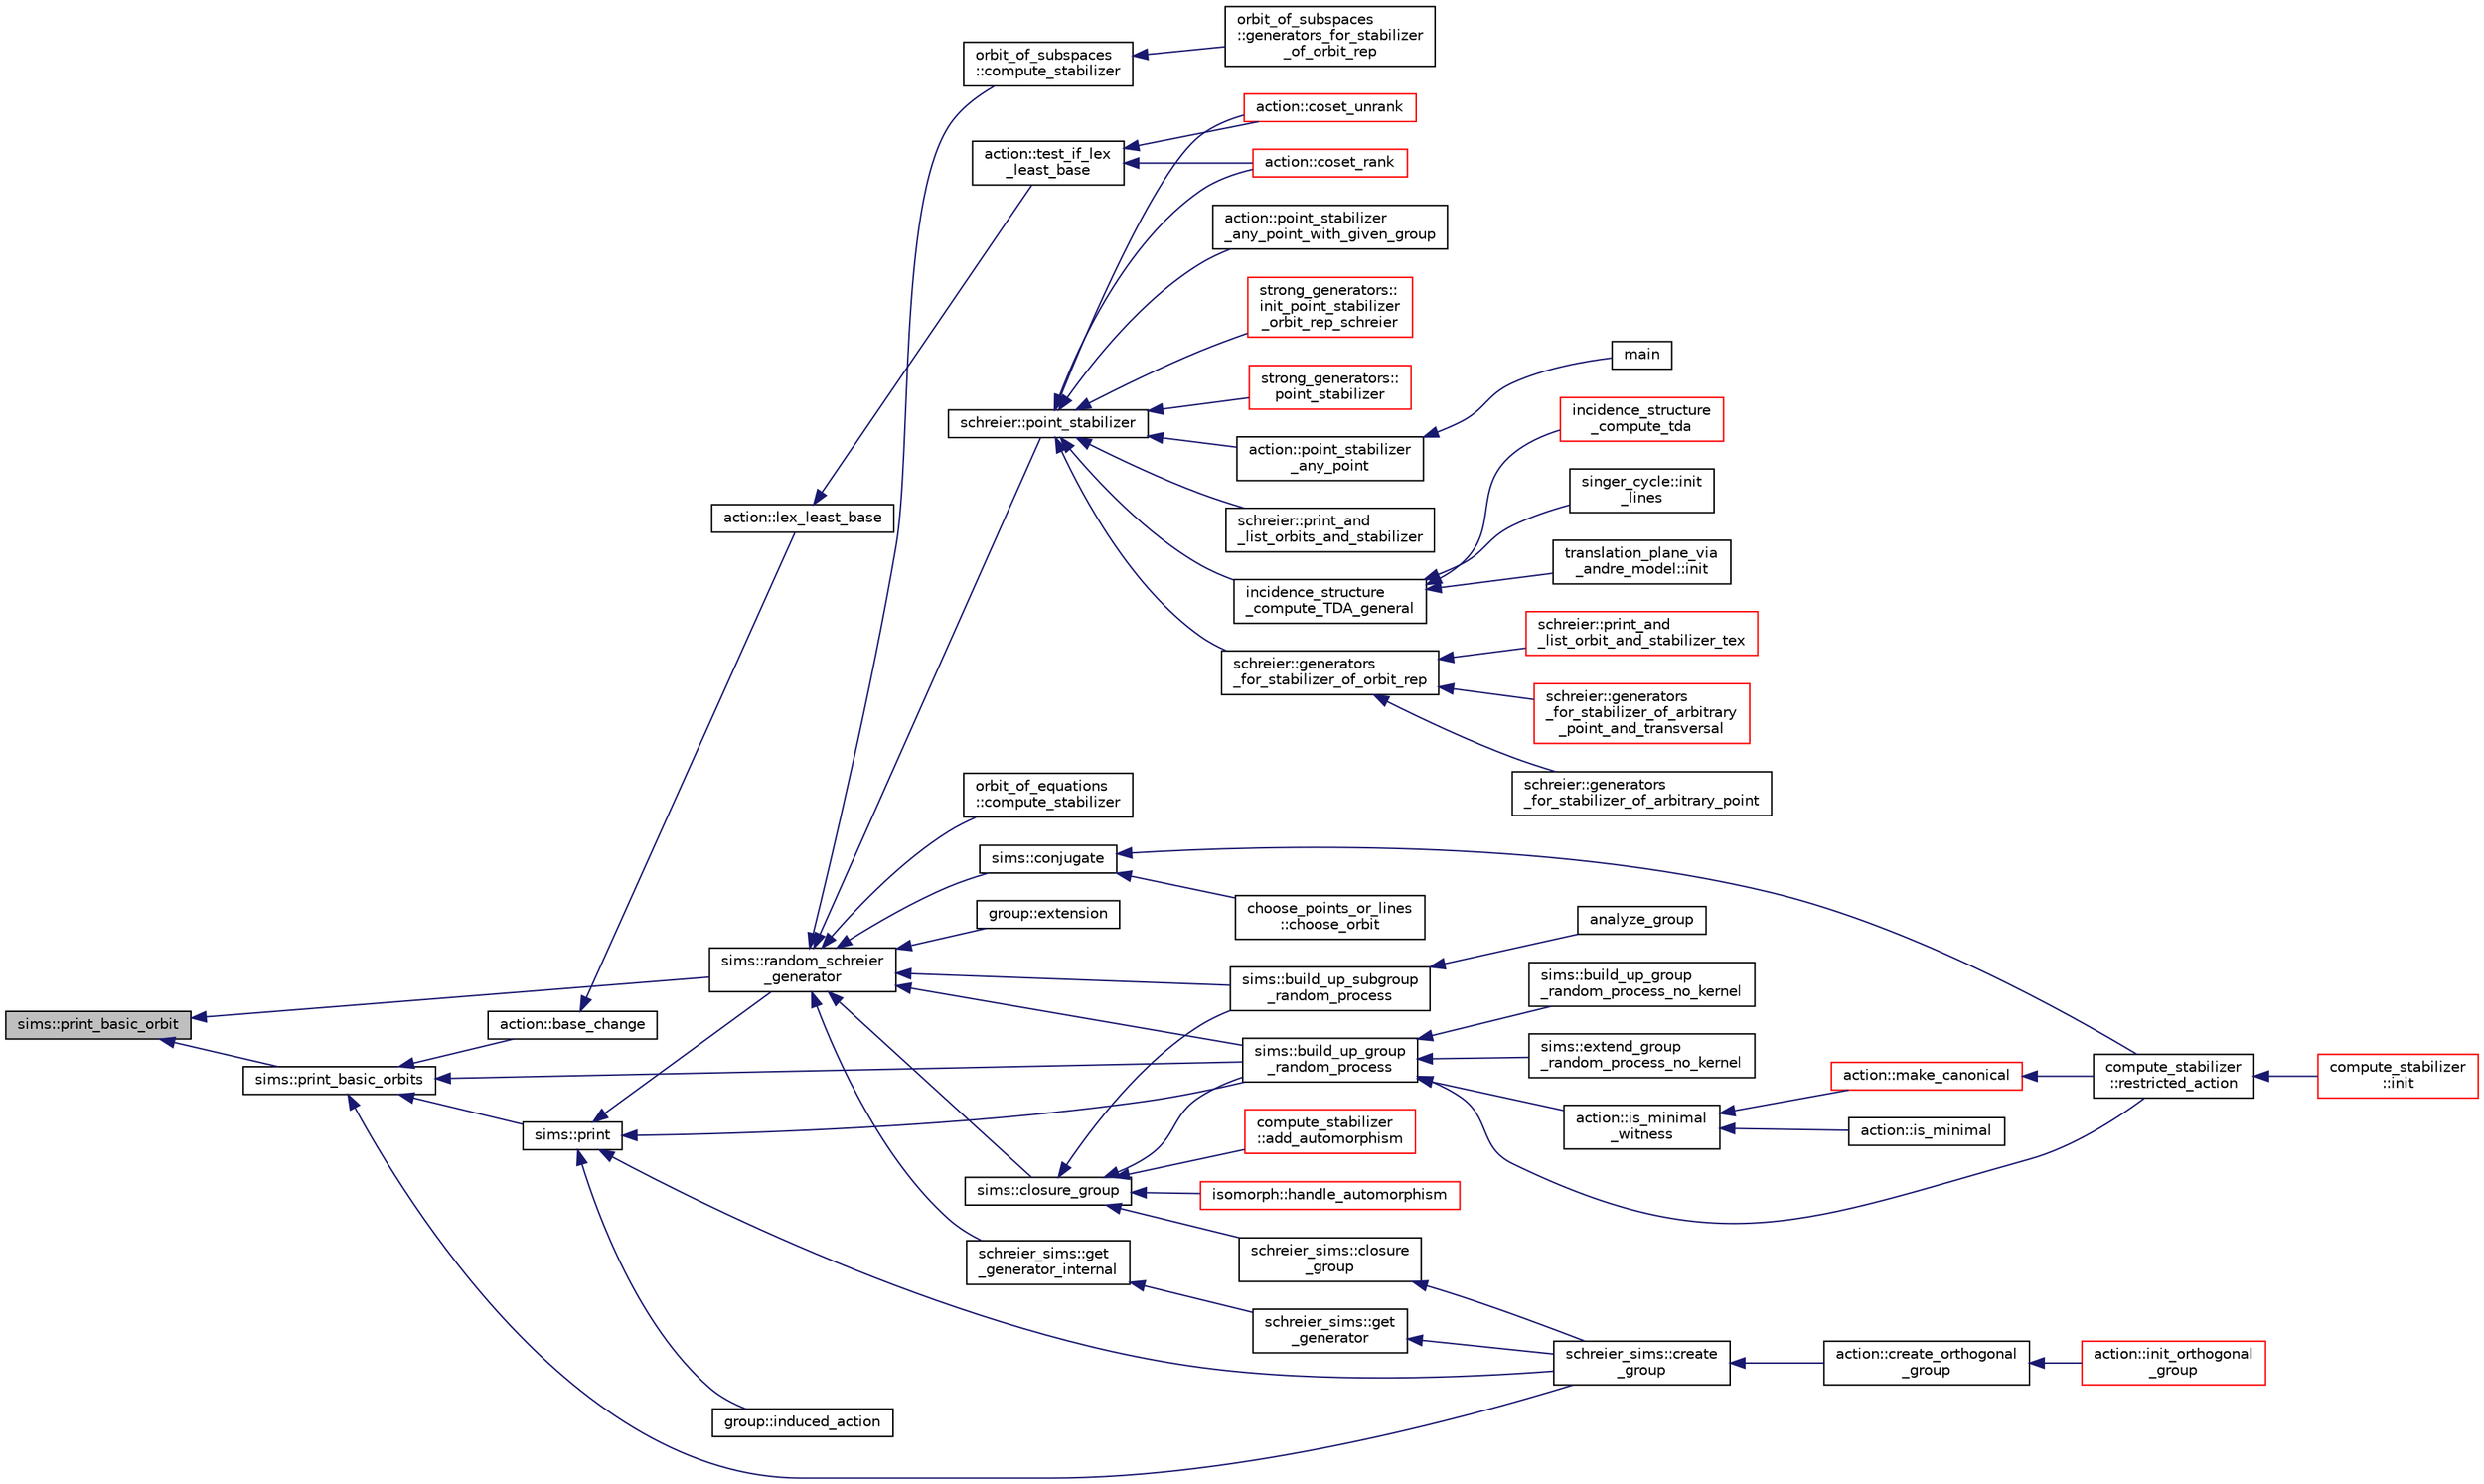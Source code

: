 digraph "sims::print_basic_orbit"
{
  edge [fontname="Helvetica",fontsize="10",labelfontname="Helvetica",labelfontsize="10"];
  node [fontname="Helvetica",fontsize="10",shape=record];
  rankdir="LR";
  Node8493 [label="sims::print_basic_orbit",height=0.2,width=0.4,color="black", fillcolor="grey75", style="filled", fontcolor="black"];
  Node8493 -> Node8494 [dir="back",color="midnightblue",fontsize="10",style="solid",fontname="Helvetica"];
  Node8494 [label="sims::print_basic_orbits",height=0.2,width=0.4,color="black", fillcolor="white", style="filled",URL="$d9/df3/classsims.html#ab26955fba9bb5a6fe176b4f12d0a6c5a"];
  Node8494 -> Node8495 [dir="back",color="midnightblue",fontsize="10",style="solid",fontname="Helvetica"];
  Node8495 [label="action::base_change",height=0.2,width=0.4,color="black", fillcolor="white", style="filled",URL="$d2/d86/classaction.html#a1cab1a81da804692affaf9b7060c90f6"];
  Node8495 -> Node8496 [dir="back",color="midnightblue",fontsize="10",style="solid",fontname="Helvetica"];
  Node8496 [label="action::lex_least_base",height=0.2,width=0.4,color="black", fillcolor="white", style="filled",URL="$d2/d86/classaction.html#a9a2ef76acebb468140a74f3a6af8eb88"];
  Node8496 -> Node8497 [dir="back",color="midnightblue",fontsize="10",style="solid",fontname="Helvetica"];
  Node8497 [label="action::test_if_lex\l_least_base",height=0.2,width=0.4,color="black", fillcolor="white", style="filled",URL="$d2/d86/classaction.html#afb63a2be19013fcf35337553d7c08eda"];
  Node8497 -> Node8498 [dir="back",color="midnightblue",fontsize="10",style="solid",fontname="Helvetica"];
  Node8498 [label="action::coset_unrank",height=0.2,width=0.4,color="red", fillcolor="white", style="filled",URL="$d2/d86/classaction.html#aeabf488f671d4e77a8a892eb58d82b34"];
  Node8497 -> Node8530 [dir="back",color="midnightblue",fontsize="10",style="solid",fontname="Helvetica"];
  Node8530 [label="action::coset_rank",height=0.2,width=0.4,color="red", fillcolor="white", style="filled",URL="$d2/d86/classaction.html#a5757c5b9562366be88526cc943c015e0"];
  Node8494 -> Node8534 [dir="back",color="midnightblue",fontsize="10",style="solid",fontname="Helvetica"];
  Node8534 [label="schreier_sims::create\l_group",height=0.2,width=0.4,color="black", fillcolor="white", style="filled",URL="$d0/da8/classschreier__sims.html#a1423aec8f5f7f69d0518cd4e69e29b07"];
  Node8534 -> Node8535 [dir="back",color="midnightblue",fontsize="10",style="solid",fontname="Helvetica"];
  Node8535 [label="action::create_orthogonal\l_group",height=0.2,width=0.4,color="black", fillcolor="white", style="filled",URL="$d2/d86/classaction.html#a9ec9857e52b35c91c52964a1c5701128"];
  Node8535 -> Node8536 [dir="back",color="midnightblue",fontsize="10",style="solid",fontname="Helvetica"];
  Node8536 [label="action::init_orthogonal\l_group",height=0.2,width=0.4,color="red", fillcolor="white", style="filled",URL="$d2/d86/classaction.html#a2cfe124956ed67d8b7a927bb44847cc2"];
  Node8494 -> Node8544 [dir="back",color="midnightblue",fontsize="10",style="solid",fontname="Helvetica"];
  Node8544 [label="sims::print",height=0.2,width=0.4,color="black", fillcolor="white", style="filled",URL="$d9/df3/classsims.html#a93c3d22dc3ac6d78acc60bad65234944"];
  Node8544 -> Node8545 [dir="back",color="midnightblue",fontsize="10",style="solid",fontname="Helvetica"];
  Node8545 [label="group::induced_action",height=0.2,width=0.4,color="black", fillcolor="white", style="filled",URL="$d1/db7/classgroup.html#af6664c64704eb397874f42ed1ac7fed1"];
  Node8544 -> Node8534 [dir="back",color="midnightblue",fontsize="10",style="solid",fontname="Helvetica"];
  Node8544 -> Node8546 [dir="back",color="midnightblue",fontsize="10",style="solid",fontname="Helvetica"];
  Node8546 [label="sims::random_schreier\l_generator",height=0.2,width=0.4,color="black", fillcolor="white", style="filled",URL="$d9/df3/classsims.html#aaa77048e586c36a7639fa61ff66e0a23"];
  Node8546 -> Node8547 [dir="back",color="midnightblue",fontsize="10",style="solid",fontname="Helvetica"];
  Node8547 [label="schreier::point_stabilizer",height=0.2,width=0.4,color="black", fillcolor="white", style="filled",URL="$d3/dd6/classschreier.html#a976a31dfe3238284d96fc200532c7077"];
  Node8547 -> Node8548 [dir="back",color="midnightblue",fontsize="10",style="solid",fontname="Helvetica"];
  Node8548 [label="incidence_structure\l_compute_TDA_general",height=0.2,width=0.4,color="black", fillcolor="white", style="filled",URL="$df/d74/tl__geometry_8h.html#a21ab759f6e646f3fe703c17f39361448"];
  Node8548 -> Node8549 [dir="back",color="midnightblue",fontsize="10",style="solid",fontname="Helvetica"];
  Node8549 [label="incidence_structure\l_compute_tda",height=0.2,width=0.4,color="red", fillcolor="white", style="filled",URL="$df/d74/tl__geometry_8h.html#ab3a7584f120bbaf752a5bd831d3ebf72"];
  Node8548 -> Node8551 [dir="back",color="midnightblue",fontsize="10",style="solid",fontname="Helvetica"];
  Node8551 [label="singer_cycle::init\l_lines",height=0.2,width=0.4,color="black", fillcolor="white", style="filled",URL="$d8/d13/classsinger__cycle.html#a817cbf613596d5db2cf5e926db8fa328"];
  Node8548 -> Node8552 [dir="back",color="midnightblue",fontsize="10",style="solid",fontname="Helvetica"];
  Node8552 [label="translation_plane_via\l_andre_model::init",height=0.2,width=0.4,color="black", fillcolor="white", style="filled",URL="$d1/dcc/classtranslation__plane__via__andre__model.html#adb424599de168ade331979a9218ee07b"];
  Node8547 -> Node8553 [dir="back",color="midnightblue",fontsize="10",style="solid",fontname="Helvetica"];
  Node8553 [label="schreier::print_and\l_list_orbits_and_stabilizer",height=0.2,width=0.4,color="black", fillcolor="white", style="filled",URL="$d3/dd6/classschreier.html#ad6b4fa4094b8c359f67b73fa73d7a159"];
  Node8547 -> Node8554 [dir="back",color="midnightblue",fontsize="10",style="solid",fontname="Helvetica"];
  Node8554 [label="schreier::generators\l_for_stabilizer_of_orbit_rep",height=0.2,width=0.4,color="black", fillcolor="white", style="filled",URL="$d3/dd6/classschreier.html#afd6fcc50900894e183d838f09e840da6"];
  Node8554 -> Node8555 [dir="back",color="midnightblue",fontsize="10",style="solid",fontname="Helvetica"];
  Node8555 [label="schreier::print_and\l_list_orbit_and_stabilizer_tex",height=0.2,width=0.4,color="red", fillcolor="white", style="filled",URL="$d3/dd6/classschreier.html#a52098502f3919b9b57e1ebb4feba42bb"];
  Node8554 -> Node8557 [dir="back",color="midnightblue",fontsize="10",style="solid",fontname="Helvetica"];
  Node8557 [label="schreier::generators\l_for_stabilizer_of_arbitrary\l_point_and_transversal",height=0.2,width=0.4,color="red", fillcolor="white", style="filled",URL="$d3/dd6/classschreier.html#a63e4acebeefabb5a5dd6f4c2a60398f5"];
  Node8554 -> Node8564 [dir="back",color="midnightblue",fontsize="10",style="solid",fontname="Helvetica"];
  Node8564 [label="schreier::generators\l_for_stabilizer_of_arbitrary_point",height=0.2,width=0.4,color="black", fillcolor="white", style="filled",URL="$d3/dd6/classschreier.html#aa6cc932d095c7acfbc2f764828fde3f8"];
  Node8547 -> Node8565 [dir="back",color="midnightblue",fontsize="10",style="solid",fontname="Helvetica"];
  Node8565 [label="action::point_stabilizer\l_any_point",height=0.2,width=0.4,color="black", fillcolor="white", style="filled",URL="$d2/d86/classaction.html#a32ab18e3be9f4412d340ee94de405c13"];
  Node8565 -> Node8566 [dir="back",color="midnightblue",fontsize="10",style="solid",fontname="Helvetica"];
  Node8566 [label="main",height=0.2,width=0.4,color="black", fillcolor="white", style="filled",URL="$d2/dfa/draw__colored__graph_8_c.html#a3c04138a5bfe5d72780bb7e82a18e627"];
  Node8547 -> Node8567 [dir="back",color="midnightblue",fontsize="10",style="solid",fontname="Helvetica"];
  Node8567 [label="action::point_stabilizer\l_any_point_with_given_group",height=0.2,width=0.4,color="black", fillcolor="white", style="filled",URL="$d2/d86/classaction.html#a4892e0399ba1be9d5f0aae001f18d663"];
  Node8547 -> Node8498 [dir="back",color="midnightblue",fontsize="10",style="solid",fontname="Helvetica"];
  Node8547 -> Node8530 [dir="back",color="midnightblue",fontsize="10",style="solid",fontname="Helvetica"];
  Node8547 -> Node8568 [dir="back",color="midnightblue",fontsize="10",style="solid",fontname="Helvetica"];
  Node8568 [label="strong_generators::\linit_point_stabilizer\l_orbit_rep_schreier",height=0.2,width=0.4,color="red", fillcolor="white", style="filled",URL="$dc/d09/classstrong__generators.html#abca7016c4618063c8c65a62c4ca889b9"];
  Node8547 -> Node8570 [dir="back",color="midnightblue",fontsize="10",style="solid",fontname="Helvetica"];
  Node8570 [label="strong_generators::\lpoint_stabilizer",height=0.2,width=0.4,color="red", fillcolor="white", style="filled",URL="$dc/d09/classstrong__generators.html#ad7ce398640e75836a6a4dde4e305e9e0"];
  Node8546 -> Node8577 [dir="back",color="midnightblue",fontsize="10",style="solid",fontname="Helvetica"];
  Node8577 [label="group::extension",height=0.2,width=0.4,color="black", fillcolor="white", style="filled",URL="$d1/db7/classgroup.html#a798cd01cad4d5616b67fa456b8b04008"];
  Node8546 -> Node8578 [dir="back",color="midnightblue",fontsize="10",style="solid",fontname="Helvetica"];
  Node8578 [label="schreier_sims::get\l_generator_internal",height=0.2,width=0.4,color="black", fillcolor="white", style="filled",URL="$d0/da8/classschreier__sims.html#a8d2feedf9ac36e320ec0999b868a8f7b"];
  Node8578 -> Node8579 [dir="back",color="midnightblue",fontsize="10",style="solid",fontname="Helvetica"];
  Node8579 [label="schreier_sims::get\l_generator",height=0.2,width=0.4,color="black", fillcolor="white", style="filled",URL="$d0/da8/classschreier__sims.html#ab8cc956f8a60d3a28ff2418973a4ca58"];
  Node8579 -> Node8534 [dir="back",color="midnightblue",fontsize="10",style="solid",fontname="Helvetica"];
  Node8546 -> Node8580 [dir="back",color="midnightblue",fontsize="10",style="solid",fontname="Helvetica"];
  Node8580 [label="sims::conjugate",height=0.2,width=0.4,color="black", fillcolor="white", style="filled",URL="$d9/df3/classsims.html#ae5fdcadcb51929b4f5c02347384d8b8d"];
  Node8580 -> Node8581 [dir="back",color="midnightblue",fontsize="10",style="solid",fontname="Helvetica"];
  Node8581 [label="compute_stabilizer\l::restricted_action",height=0.2,width=0.4,color="black", fillcolor="white", style="filled",URL="$d8/d30/classcompute__stabilizer.html#a895df470da0ac14f812c3c4b6f2280b9"];
  Node8581 -> Node8582 [dir="back",color="midnightblue",fontsize="10",style="solid",fontname="Helvetica"];
  Node8582 [label="compute_stabilizer\l::init",height=0.2,width=0.4,color="red", fillcolor="white", style="filled",URL="$d8/d30/classcompute__stabilizer.html#a36a1729430f317a65559220a8206a7d7"];
  Node8580 -> Node8592 [dir="back",color="midnightblue",fontsize="10",style="solid",fontname="Helvetica"];
  Node8592 [label="choose_points_or_lines\l::choose_orbit",height=0.2,width=0.4,color="black", fillcolor="white", style="filled",URL="$d6/d75/classchoose__points__or__lines.html#a17def7dc2b9407b483d887fb24fab74d"];
  Node8546 -> Node8593 [dir="back",color="midnightblue",fontsize="10",style="solid",fontname="Helvetica"];
  Node8593 [label="sims::build_up_group\l_random_process",height=0.2,width=0.4,color="black", fillcolor="white", style="filled",URL="$d9/df3/classsims.html#afde54d656304b5a92459615f2690ea64"];
  Node8593 -> Node8594 [dir="back",color="midnightblue",fontsize="10",style="solid",fontname="Helvetica"];
  Node8594 [label="action::is_minimal\l_witness",height=0.2,width=0.4,color="black", fillcolor="white", style="filled",URL="$d2/d86/classaction.html#aabf5ea4227f124eac2badc5d5225e220"];
  Node8594 -> Node8595 [dir="back",color="midnightblue",fontsize="10",style="solid",fontname="Helvetica"];
  Node8595 [label="action::is_minimal",height=0.2,width=0.4,color="black", fillcolor="white", style="filled",URL="$d2/d86/classaction.html#a1905e4012d6352a0337f6ee25ef3a875"];
  Node8594 -> Node8596 [dir="back",color="midnightblue",fontsize="10",style="solid",fontname="Helvetica"];
  Node8596 [label="action::make_canonical",height=0.2,width=0.4,color="red", fillcolor="white", style="filled",URL="$d2/d86/classaction.html#ae20ff0b8d092d2eddf9b661fb8821fd2"];
  Node8596 -> Node8581 [dir="back",color="midnightblue",fontsize="10",style="solid",fontname="Helvetica"];
  Node8593 -> Node8604 [dir="back",color="midnightblue",fontsize="10",style="solid",fontname="Helvetica"];
  Node8604 [label="sims::build_up_group\l_random_process_no_kernel",height=0.2,width=0.4,color="black", fillcolor="white", style="filled",URL="$d9/df3/classsims.html#a33747471a3e1ebdee59aff4edde62669"];
  Node8593 -> Node8605 [dir="back",color="midnightblue",fontsize="10",style="solid",fontname="Helvetica"];
  Node8605 [label="sims::extend_group\l_random_process_no_kernel",height=0.2,width=0.4,color="black", fillcolor="white", style="filled",URL="$d9/df3/classsims.html#a20958fd83e43b33c009e873b9df2fa11"];
  Node8593 -> Node8581 [dir="back",color="midnightblue",fontsize="10",style="solid",fontname="Helvetica"];
  Node8546 -> Node8606 [dir="back",color="midnightblue",fontsize="10",style="solid",fontname="Helvetica"];
  Node8606 [label="sims::closure_group",height=0.2,width=0.4,color="black", fillcolor="white", style="filled",URL="$d9/df3/classsims.html#a7ecab5d843b1960ba9386e1b5dd41b95"];
  Node8606 -> Node8607 [dir="back",color="midnightblue",fontsize="10",style="solid",fontname="Helvetica"];
  Node8607 [label="schreier_sims::closure\l_group",height=0.2,width=0.4,color="black", fillcolor="white", style="filled",URL="$d0/da8/classschreier__sims.html#ab7b5e8db97b550983b0213f713365feb"];
  Node8607 -> Node8534 [dir="back",color="midnightblue",fontsize="10",style="solid",fontname="Helvetica"];
  Node8606 -> Node8593 [dir="back",color="midnightblue",fontsize="10",style="solid",fontname="Helvetica"];
  Node8606 -> Node8608 [dir="back",color="midnightblue",fontsize="10",style="solid",fontname="Helvetica"];
  Node8608 [label="sims::build_up_subgroup\l_random_process",height=0.2,width=0.4,color="black", fillcolor="white", style="filled",URL="$d9/df3/classsims.html#abd2e45239922c514c61c6ac523b72af0"];
  Node8608 -> Node8609 [dir="back",color="midnightblue",fontsize="10",style="solid",fontname="Helvetica"];
  Node8609 [label="analyze_group",height=0.2,width=0.4,color="black", fillcolor="white", style="filled",URL="$d0/d76/tl__algebra__and__number__theory_8h.html#acc445ef9d19e7fe78fbe1a057328958e"];
  Node8606 -> Node8610 [dir="back",color="midnightblue",fontsize="10",style="solid",fontname="Helvetica"];
  Node8610 [label="compute_stabilizer\l::add_automorphism",height=0.2,width=0.4,color="red", fillcolor="white", style="filled",URL="$d8/d30/classcompute__stabilizer.html#a502a7a928fa84be6c9ae36d5dac36b54"];
  Node8606 -> Node8611 [dir="back",color="midnightblue",fontsize="10",style="solid",fontname="Helvetica"];
  Node8611 [label="isomorph::handle_automorphism",height=0.2,width=0.4,color="red", fillcolor="white", style="filled",URL="$d3/d5f/classisomorph.html#a95e0ae39f992234f7cbeb6f1d57d82df"];
  Node8546 -> Node8608 [dir="back",color="midnightblue",fontsize="10",style="solid",fontname="Helvetica"];
  Node8546 -> Node8619 [dir="back",color="midnightblue",fontsize="10",style="solid",fontname="Helvetica"];
  Node8619 [label="orbit_of_equations\l::compute_stabilizer",height=0.2,width=0.4,color="black", fillcolor="white", style="filled",URL="$dd/d23/classorbit__of__equations.html#ae91b1fc7aaed29d4cd3ece65d39eb300"];
  Node8546 -> Node8620 [dir="back",color="midnightblue",fontsize="10",style="solid",fontname="Helvetica"];
  Node8620 [label="orbit_of_subspaces\l::compute_stabilizer",height=0.2,width=0.4,color="black", fillcolor="white", style="filled",URL="$d5/d64/classorbit__of__subspaces.html#a417479ac6c67e0a70ccd873212f504a9"];
  Node8620 -> Node8621 [dir="back",color="midnightblue",fontsize="10",style="solid",fontname="Helvetica"];
  Node8621 [label="orbit_of_subspaces\l::generators_for_stabilizer\l_of_orbit_rep",height=0.2,width=0.4,color="black", fillcolor="white", style="filled",URL="$d5/d64/classorbit__of__subspaces.html#a79caaec8e5a402678982e3eb29ca7053"];
  Node8544 -> Node8593 [dir="back",color="midnightblue",fontsize="10",style="solid",fontname="Helvetica"];
  Node8494 -> Node8593 [dir="back",color="midnightblue",fontsize="10",style="solid",fontname="Helvetica"];
  Node8493 -> Node8546 [dir="back",color="midnightblue",fontsize="10",style="solid",fontname="Helvetica"];
}
